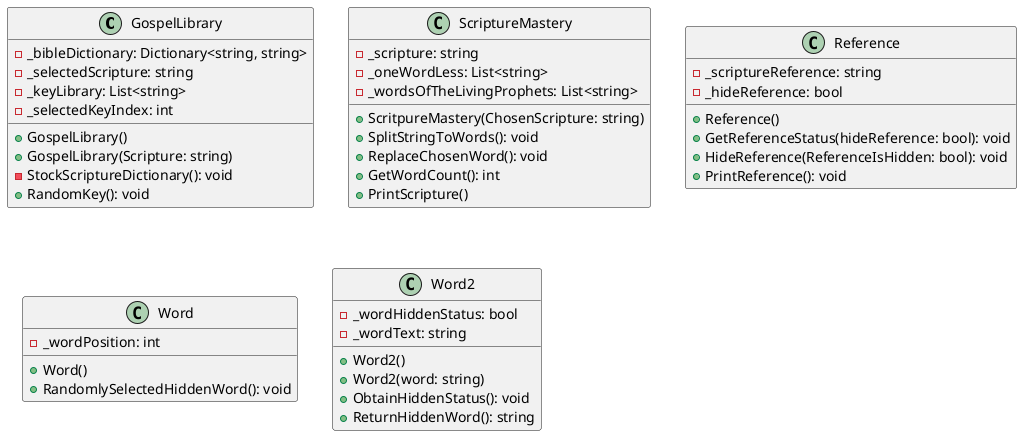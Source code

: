 @startuml None
'GospelLibrary class
'Attributes:
GospelLibrary : -_bibleDictionary: Dictionary<string, string>
GospelLibrary : -_selectedScripture: string
GospelLibrary : -_keyLibrary: List<string>
GospelLibrary : -_selectedKeyIndex: int

'Constructors:
GospelLibrary : +GospelLibrary()
GospelLibrary : +GospelLibrary(Scripture: string)

'Methods
GospelLibrary : -StockScriptureDictionary(): void
GospelLibrary : +RandomKey(): void



'ScriptureMastery class
'Attributes:
ScriptureMastery : -_scripture: string
ScriptureMastery : -_oneWordLess: List<string>
ScriptureMastery : -_wordsOfTheLivingProphets: List<string>

'Constructors:
ScriptureMastery : +ScritpureMastery(ChosenScripture: string)

'Methods:
ScriptureMastery : +SplitStringToWords(): void
ScriptureMastery : +ReplaceChosenWord(): void
ScriptureMastery : +GetWordCount(): int
ScriptureMastery : +PrintScripture()


'Reference class
'Attributes:
Reference : -_scriptureReference: string
Reference : -_hideReference: bool

'Constructors:
Reference : +Reference()

'Methods:
Reference : +GetReferenceStatus(hideReference: bool): void
Reference : +HideReference(ReferenceIsHidden: bool): void
Reference : +PrintReference(): void



'Word class
'Attributes:
Word : -_wordPosition: int

'constructors:
Word : +Word()

'Methods:
Word : +RandomlySelectedHiddenWord(): void
' Word : +SetWordStatus(): void



'Word2 class
'Attributes
Word2 : -_wordHiddenStatus: bool
Word2 : -_wordText: string

'Constructors:
Word2 : +Word2()
Word2 : +Word2(word: string)

'Methods:
Word2 : +ObtainHiddenStatus(): void
Word2 : +ReturnHiddenWord(): string
@enduml
